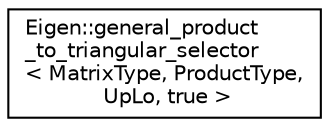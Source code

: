 digraph "Graphical Class Hierarchy"
{
  edge [fontname="Helvetica",fontsize="10",labelfontname="Helvetica",labelfontsize="10"];
  node [fontname="Helvetica",fontsize="10",shape=record];
  rankdir="LR";
  Node1 [label="Eigen::general_product\l_to_triangular_selector\l\< MatrixType, ProductType,\l UpLo, true \>",height=0.2,width=0.4,color="black", fillcolor="white", style="filled",URL="$struct_eigen_1_1general__product__to__triangular__selector_3_01_matrix_type_00_01_product_type_00_01_up_lo_00_01true_01_4.html"];
}
